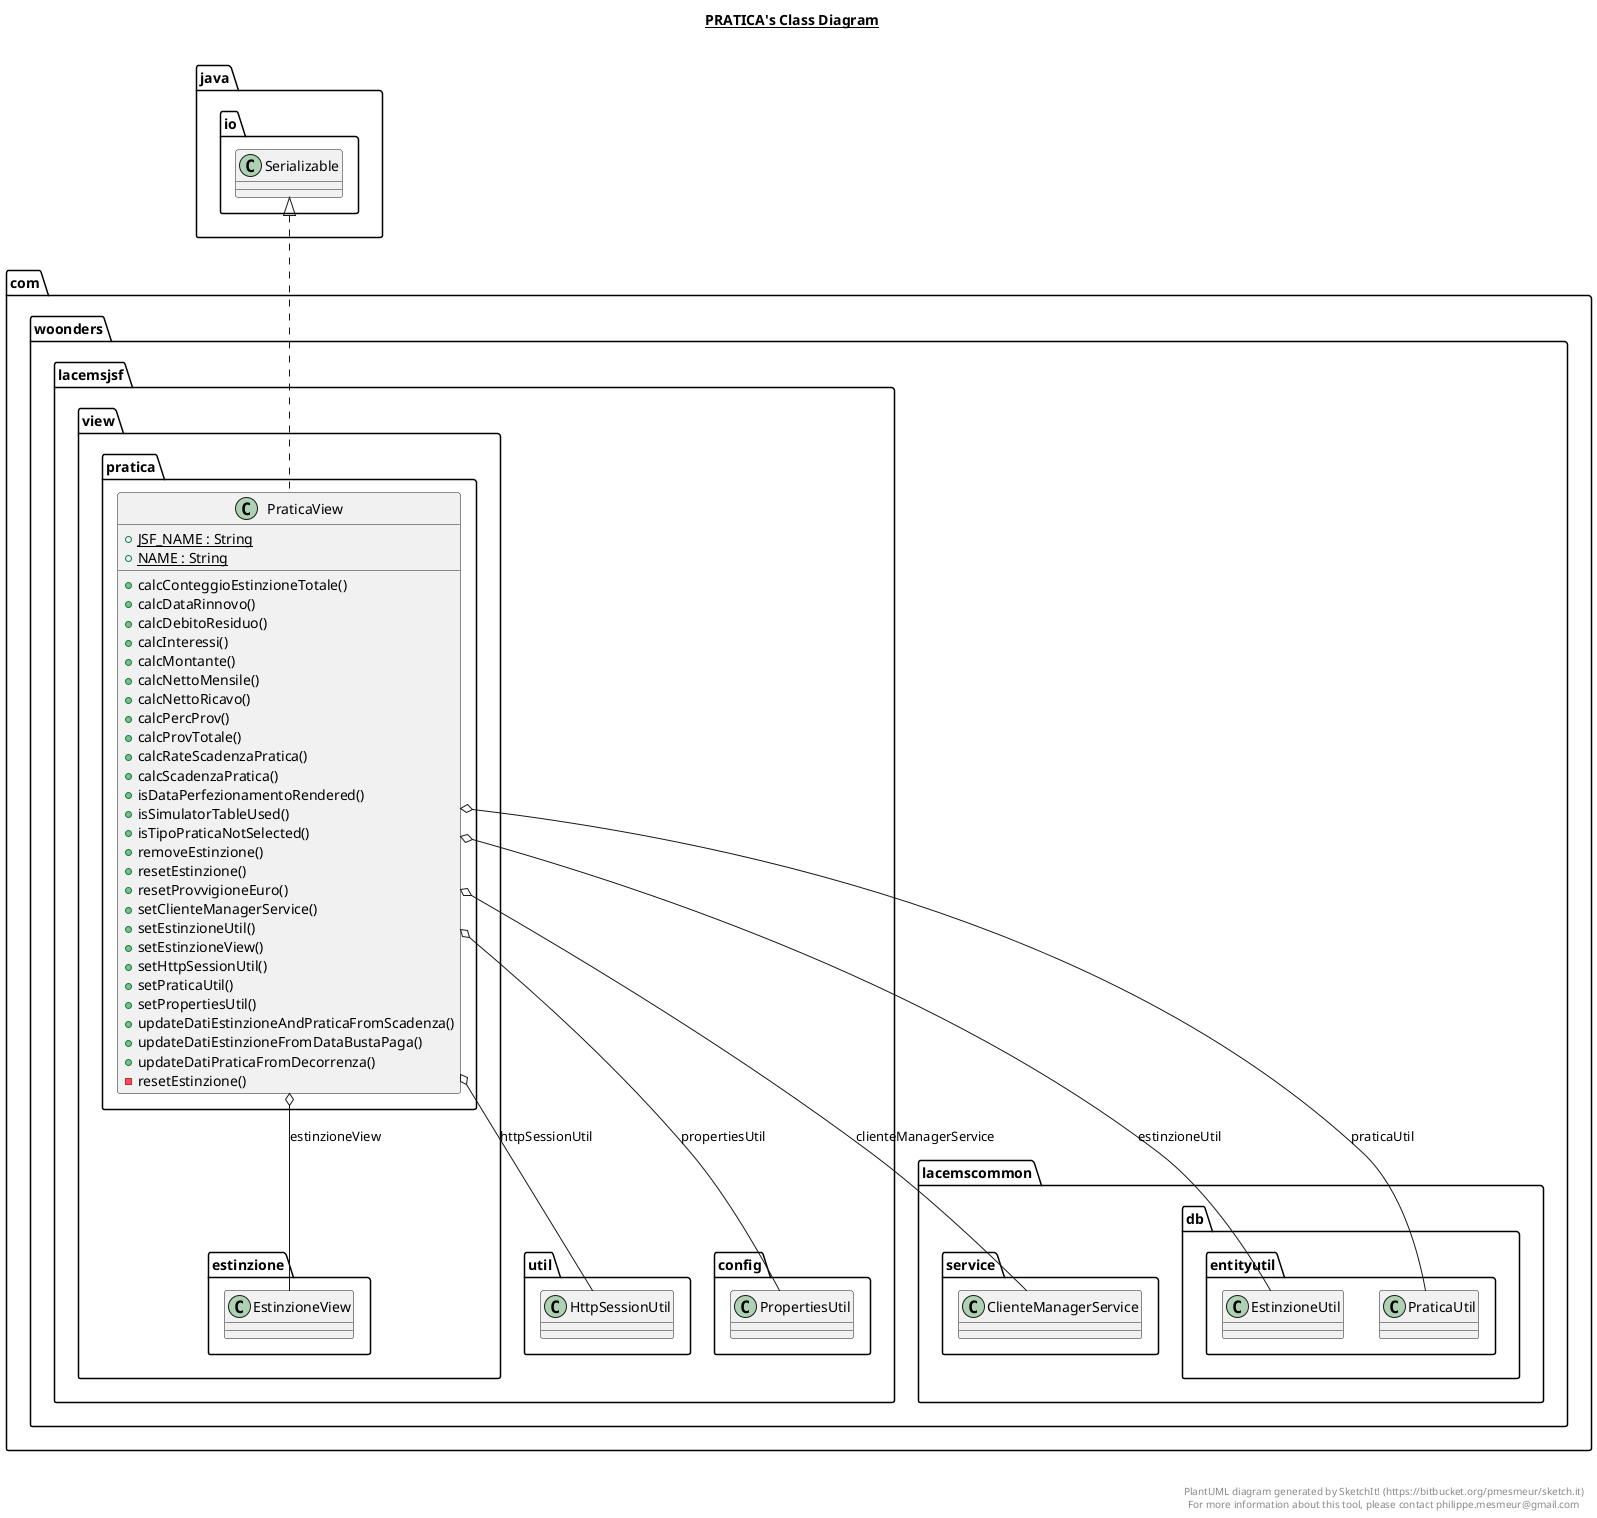 @startuml

title __PRATICA's Class Diagram__\n

  namespace com.woonders.lacemsjsf.view.pratica {
    class com.woonders.lacemsjsf.view.pratica.PraticaView {
        {static} + JSF_NAME : String
        {static} + NAME : String
        + calcConteggioEstinzioneTotale()
        + calcDataRinnovo()
        + calcDebitoResiduo()
        + calcInteressi()
        + calcMontante()
        + calcNettoMensile()
        + calcNettoRicavo()
        + calcPercProv()
        + calcProvTotale()
        + calcRateScadenzaPratica()
        + calcScadenzaPratica()
        + isDataPerfezionamentoRendered()
        + isSimulatorTableUsed()
        + isTipoPraticaNotSelected()
        + removeEstinzione()
        + resetEstinzione()
        + resetProvvigioneEuro()
        + setClienteManagerService()
        + setEstinzioneUtil()
        + setEstinzioneView()
        + setHttpSessionUtil()
        + setPraticaUtil()
        + setPropertiesUtil()
        + updateDatiEstinzioneAndPraticaFromScadenza()
        + updateDatiEstinzioneFromDataBustaPaga()
        + updateDatiPraticaFromDecorrenza()
        - resetEstinzione()
    }
  }
  

  com.woonders.lacemsjsf.view.pratica.PraticaView .up.|> java.io.Serializable
  com.woonders.lacemsjsf.view.pratica.PraticaView o-- com.woonders.lacemscommon.service.ClienteManagerService : clienteManagerService
  com.woonders.lacemsjsf.view.pratica.PraticaView o-- com.woonders.lacemscommon.db.entityutil.EstinzioneUtil : estinzioneUtil
  com.woonders.lacemsjsf.view.pratica.PraticaView o-- com.woonders.lacemsjsf.view.estinzione.EstinzioneView : estinzioneView
  com.woonders.lacemsjsf.view.pratica.PraticaView o-- com.woonders.lacemsjsf.util.HttpSessionUtil : httpSessionUtil
  com.woonders.lacemsjsf.view.pratica.PraticaView o-- com.woonders.lacemscommon.db.entityutil.PraticaUtil : praticaUtil
  com.woonders.lacemsjsf.view.pratica.PraticaView o-- com.woonders.lacemsjsf.config.PropertiesUtil : propertiesUtil


right footer


PlantUML diagram generated by SketchIt! (https://bitbucket.org/pmesmeur/sketch.it)
For more information about this tool, please contact philippe.mesmeur@gmail.com
endfooter

@enduml
